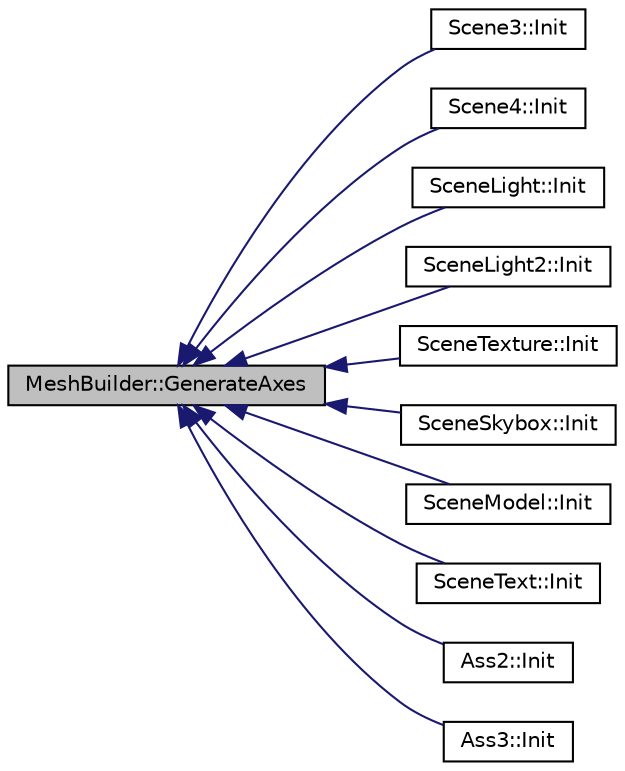 digraph "MeshBuilder::GenerateAxes"
{
  bgcolor="transparent";
  edge [fontname="Helvetica",fontsize="10",labelfontname="Helvetica",labelfontsize="10"];
  node [fontname="Helvetica",fontsize="10",shape=record];
  rankdir="LR";
  Node1 [label="MeshBuilder::GenerateAxes",height=0.2,width=0.4,color="black", fillcolor="grey75", style="filled", fontcolor="black"];
  Node1 -> Node2 [dir="back",color="midnightblue",fontsize="10",style="solid",fontname="Helvetica"];
  Node2 [label="Scene3::Init",height=0.2,width=0.4,color="black",URL="$classScene3.html#ae0fa7e48f701d3761d8c6ca01a334feb"];
  Node1 -> Node3 [dir="back",color="midnightblue",fontsize="10",style="solid",fontname="Helvetica"];
  Node3 [label="Scene4::Init",height=0.2,width=0.4,color="black",URL="$classScene4.html#a3df44b08162c976706aa49ceef9e9f1a"];
  Node1 -> Node4 [dir="back",color="midnightblue",fontsize="10",style="solid",fontname="Helvetica"];
  Node4 [label="SceneLight::Init",height=0.2,width=0.4,color="black",URL="$classSceneLight.html#a9efc7124efacb45a7cce730688bf20e9"];
  Node1 -> Node5 [dir="back",color="midnightblue",fontsize="10",style="solid",fontname="Helvetica"];
  Node5 [label="SceneLight2::Init",height=0.2,width=0.4,color="black",URL="$classSceneLight2.html#acf5ae067a5c4e6b1b212711e12bac1fd"];
  Node1 -> Node6 [dir="back",color="midnightblue",fontsize="10",style="solid",fontname="Helvetica"];
  Node6 [label="SceneTexture::Init",height=0.2,width=0.4,color="black",URL="$classSceneTexture.html#a8499b9b84a1509327e29fa5f7899ec58"];
  Node1 -> Node7 [dir="back",color="midnightblue",fontsize="10",style="solid",fontname="Helvetica"];
  Node7 [label="SceneSkybox::Init",height=0.2,width=0.4,color="black",URL="$classSceneSkybox.html#a8ab6711b734d8616075eadc5ff3cab81"];
  Node1 -> Node8 [dir="back",color="midnightblue",fontsize="10",style="solid",fontname="Helvetica"];
  Node8 [label="SceneModel::Init",height=0.2,width=0.4,color="black",URL="$classSceneModel.html#ad40b429986aa1429a308c20acdd26e0f"];
  Node1 -> Node9 [dir="back",color="midnightblue",fontsize="10",style="solid",fontname="Helvetica"];
  Node9 [label="SceneText::Init",height=0.2,width=0.4,color="black",URL="$classSceneText.html#ac827b68f9b72397b91da9785efb096b8"];
  Node1 -> Node10 [dir="back",color="midnightblue",fontsize="10",style="solid",fontname="Helvetica"];
  Node10 [label="Ass2::Init",height=0.2,width=0.4,color="black",URL="$classAss2.html#a978cbbfe000d9cc3582e8b958856e6d0"];
  Node1 -> Node11 [dir="back",color="midnightblue",fontsize="10",style="solid",fontname="Helvetica"];
  Node11 [label="Ass3::Init",height=0.2,width=0.4,color="black",URL="$classAss3.html#a3e25cf5b32c24d3be834cb034eca9b34"];
}
